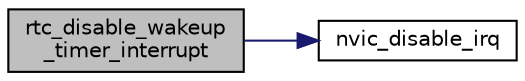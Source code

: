digraph "rtc_disable_wakeup_timer_interrupt"
{
  edge [fontname="Helvetica",fontsize="10",labelfontname="Helvetica",labelfontsize="10"];
  node [fontname="Helvetica",fontsize="10",shape=record];
  rankdir="LR";
  Node1 [label="rtc_disable_wakeup\l_timer_interrupt",height=0.2,width=0.4,color="black", fillcolor="grey75", style="filled" fontcolor="black"];
  Node1 -> Node2 [color="midnightblue",fontsize="10",style="solid",fontname="Helvetica"];
  Node2 [label="nvic_disable_irq",height=0.2,width=0.4,color="black", fillcolor="white", style="filled",URL="cm3.tag$group__CM3__nvic__defines.html#gaed0997045521d8dd7171a1efb9735b2f"];
}

